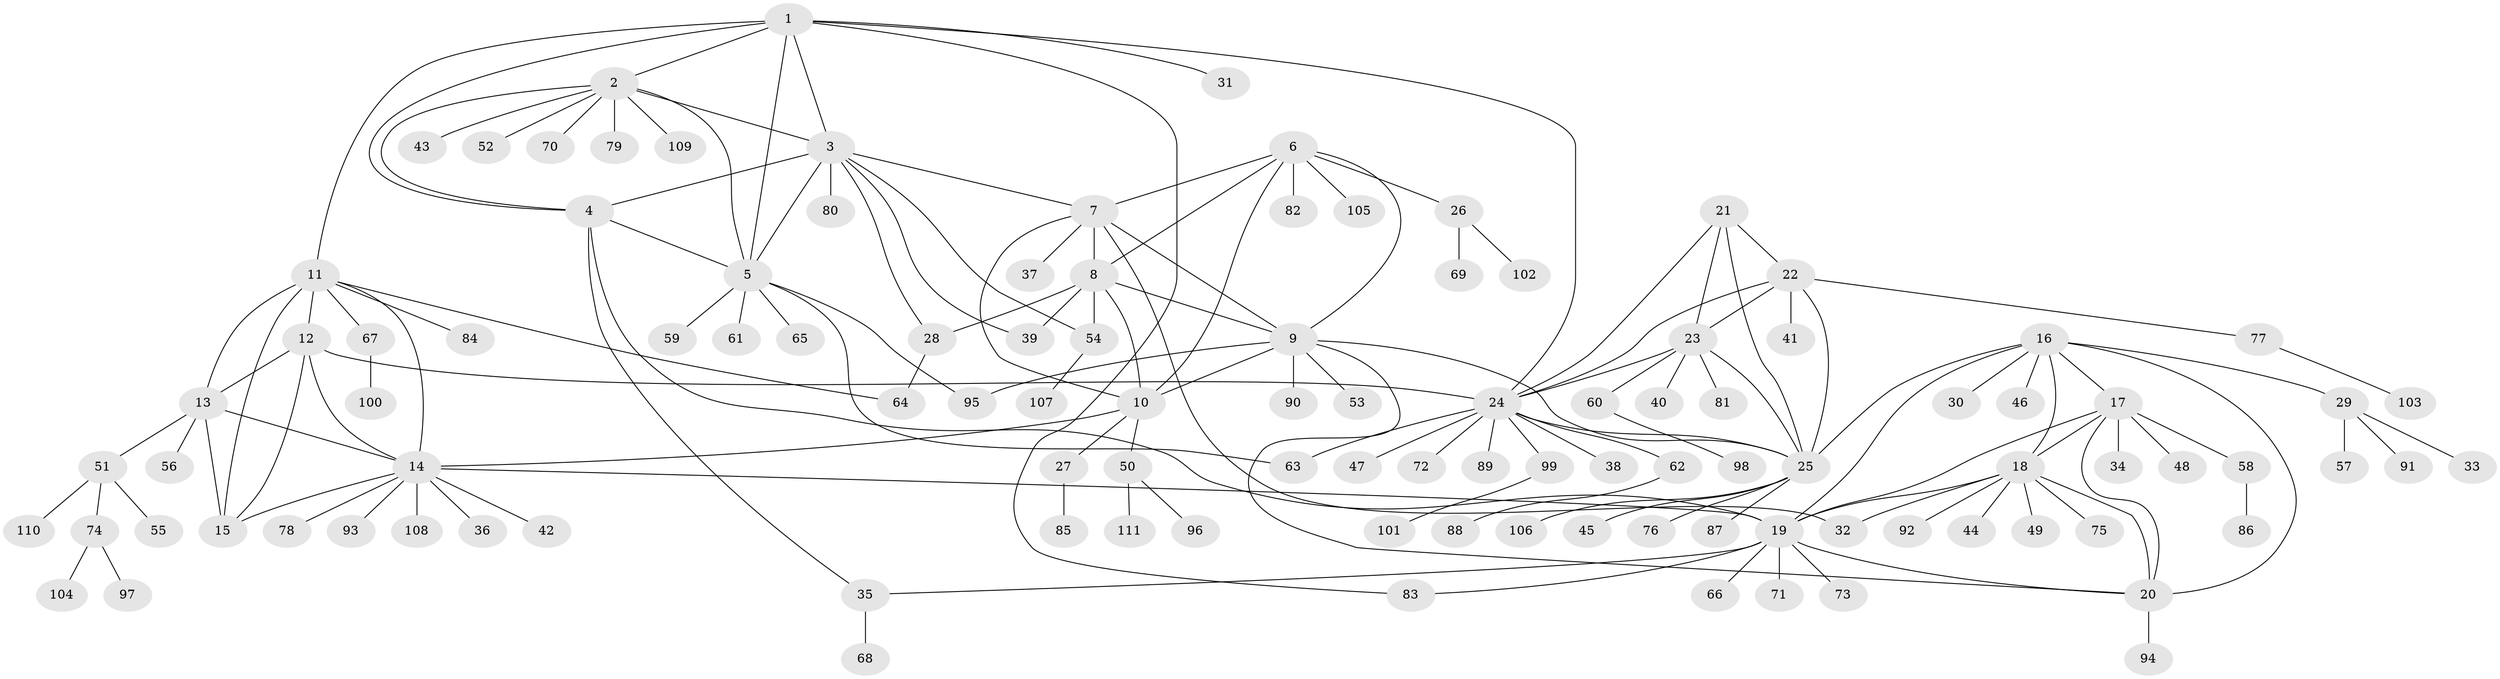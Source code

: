 // coarse degree distribution, {2: 0.058823529411764705, 5: 0.20588235294117646, 7: 0.029411764705882353, 3: 0.058823529411764705, 8: 0.029411764705882353, 1: 0.5, 6: 0.058823529411764705, 4: 0.029411764705882353, 9: 0.029411764705882353}
// Generated by graph-tools (version 1.1) at 2025/37/03/04/25 23:37:32]
// undirected, 111 vertices, 155 edges
graph export_dot {
  node [color=gray90,style=filled];
  1;
  2;
  3;
  4;
  5;
  6;
  7;
  8;
  9;
  10;
  11;
  12;
  13;
  14;
  15;
  16;
  17;
  18;
  19;
  20;
  21;
  22;
  23;
  24;
  25;
  26;
  27;
  28;
  29;
  30;
  31;
  32;
  33;
  34;
  35;
  36;
  37;
  38;
  39;
  40;
  41;
  42;
  43;
  44;
  45;
  46;
  47;
  48;
  49;
  50;
  51;
  52;
  53;
  54;
  55;
  56;
  57;
  58;
  59;
  60;
  61;
  62;
  63;
  64;
  65;
  66;
  67;
  68;
  69;
  70;
  71;
  72;
  73;
  74;
  75;
  76;
  77;
  78;
  79;
  80;
  81;
  82;
  83;
  84;
  85;
  86;
  87;
  88;
  89;
  90;
  91;
  92;
  93;
  94;
  95;
  96;
  97;
  98;
  99;
  100;
  101;
  102;
  103;
  104;
  105;
  106;
  107;
  108;
  109;
  110;
  111;
  1 -- 2;
  1 -- 3;
  1 -- 4;
  1 -- 5;
  1 -- 11;
  1 -- 24;
  1 -- 31;
  1 -- 83;
  2 -- 3;
  2 -- 4;
  2 -- 5;
  2 -- 43;
  2 -- 52;
  2 -- 70;
  2 -- 79;
  2 -- 109;
  3 -- 4;
  3 -- 5;
  3 -- 7;
  3 -- 28;
  3 -- 39;
  3 -- 54;
  3 -- 80;
  4 -- 5;
  4 -- 19;
  4 -- 35;
  5 -- 59;
  5 -- 61;
  5 -- 63;
  5 -- 65;
  5 -- 95;
  6 -- 7;
  6 -- 8;
  6 -- 9;
  6 -- 10;
  6 -- 26;
  6 -- 82;
  6 -- 105;
  7 -- 8;
  7 -- 9;
  7 -- 10;
  7 -- 32;
  7 -- 37;
  8 -- 9;
  8 -- 10;
  8 -- 28;
  8 -- 39;
  8 -- 54;
  9 -- 10;
  9 -- 20;
  9 -- 25;
  9 -- 53;
  9 -- 90;
  9 -- 95;
  10 -- 14;
  10 -- 27;
  10 -- 50;
  11 -- 12;
  11 -- 13;
  11 -- 14;
  11 -- 15;
  11 -- 64;
  11 -- 67;
  11 -- 84;
  12 -- 13;
  12 -- 14;
  12 -- 15;
  12 -- 24;
  13 -- 14;
  13 -- 15;
  13 -- 51;
  13 -- 56;
  14 -- 15;
  14 -- 19;
  14 -- 36;
  14 -- 42;
  14 -- 78;
  14 -- 93;
  14 -- 108;
  16 -- 17;
  16 -- 18;
  16 -- 19;
  16 -- 20;
  16 -- 25;
  16 -- 29;
  16 -- 30;
  16 -- 46;
  17 -- 18;
  17 -- 19;
  17 -- 20;
  17 -- 34;
  17 -- 48;
  17 -- 58;
  18 -- 19;
  18 -- 20;
  18 -- 32;
  18 -- 44;
  18 -- 49;
  18 -- 75;
  18 -- 92;
  19 -- 20;
  19 -- 35;
  19 -- 66;
  19 -- 71;
  19 -- 73;
  19 -- 83;
  20 -- 94;
  21 -- 22;
  21 -- 23;
  21 -- 24;
  21 -- 25;
  22 -- 23;
  22 -- 24;
  22 -- 25;
  22 -- 41;
  22 -- 77;
  23 -- 24;
  23 -- 25;
  23 -- 40;
  23 -- 60;
  23 -- 81;
  24 -- 25;
  24 -- 38;
  24 -- 47;
  24 -- 62;
  24 -- 63;
  24 -- 72;
  24 -- 89;
  24 -- 99;
  25 -- 45;
  25 -- 76;
  25 -- 87;
  25 -- 106;
  26 -- 69;
  26 -- 102;
  27 -- 85;
  28 -- 64;
  29 -- 33;
  29 -- 57;
  29 -- 91;
  35 -- 68;
  50 -- 96;
  50 -- 111;
  51 -- 55;
  51 -- 74;
  51 -- 110;
  54 -- 107;
  58 -- 86;
  60 -- 98;
  62 -- 88;
  67 -- 100;
  74 -- 97;
  74 -- 104;
  77 -- 103;
  99 -- 101;
}
